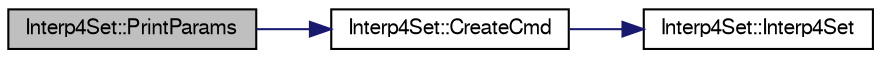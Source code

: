 digraph "Interp4Set::PrintParams"
{
  edge [fontname="FreeSans",fontsize="10",labelfontname="FreeSans",labelfontsize="10"];
  node [fontname="FreeSans",fontsize="10",shape=record];
  rankdir="LR";
  Node20 [label="Interp4Set::PrintParams",height=0.2,width=0.4,color="black", fillcolor="grey75", style="filled", fontcolor="black"];
  Node20 -> Node21 [color="midnightblue",fontsize="10",style="solid",fontname="FreeSans"];
  Node21 [label="Interp4Set::CreateCmd",height=0.2,width=0.4,color="black", fillcolor="white", style="filled",URL="$classInterp4Set.html#a05535040832e686d3519cd6399f80933",tooltip="Ta metoda nie musi być zdefiniowna w klasie bazowej. "];
  Node21 -> Node22 [color="midnightblue",fontsize="10",style="solid",fontname="FreeSans"];
  Node22 [label="Interp4Set::Interp4Set",height=0.2,width=0.4,color="black", fillcolor="white", style="filled",URL="$classInterp4Set.html#a1b3de8fc06124f8a37d188e6486e45d3"];
}
